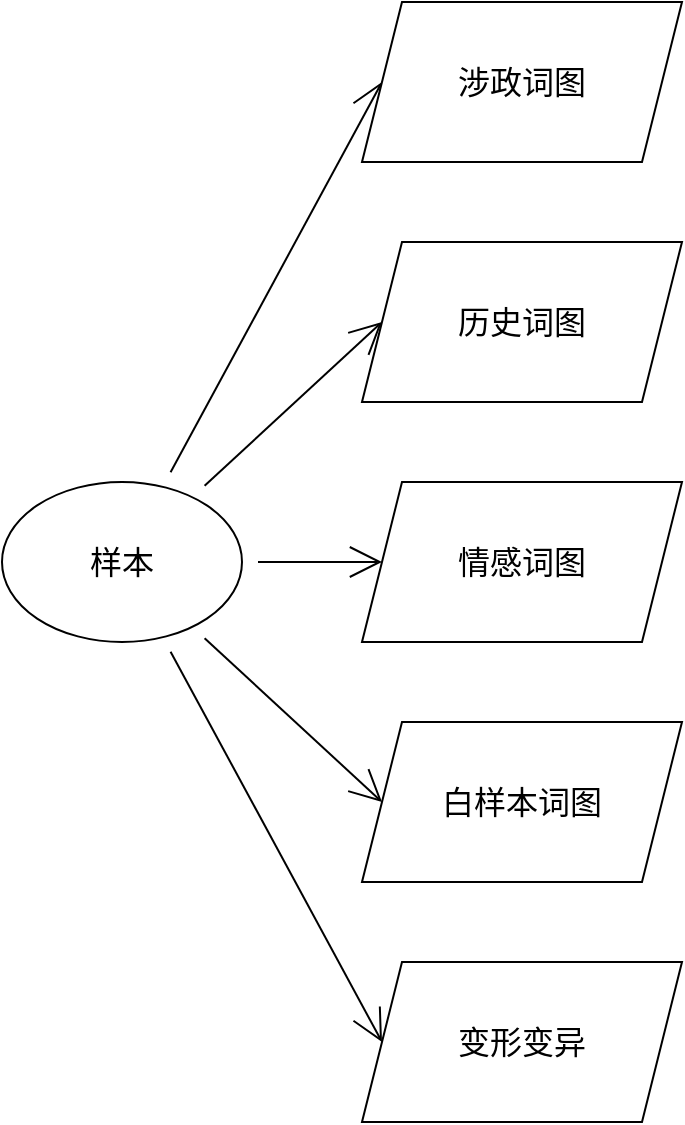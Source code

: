 <mxfile version="15.3.6" type="github">
  <diagram id="znnTw3gYSQbYOBtTtSOz" name="Page-1">
    <mxGraphModel dx="2066" dy="1129" grid="1" gridSize="10" guides="1" tooltips="1" connect="1" arrows="1" fold="1" page="1" pageScale="1" pageWidth="827" pageHeight="1169" math="0" shadow="0">
      <root>
        <mxCell id="0" />
        <mxCell id="1" parent="0" />
        <mxCell id="CnIlRDrtap7rWqAFLPK--7" style="edgeStyle=none;curved=1;rounded=0;orthogonalLoop=1;jettySize=auto;html=1;entryX=0;entryY=0.5;entryDx=0;entryDy=0;endArrow=open;startSize=14;endSize=14;sourcePerimeterSpacing=8;targetPerimeterSpacing=8;" edge="1" parent="1" source="CnIlRDrtap7rWqAFLPK--1" target="CnIlRDrtap7rWqAFLPK--2">
          <mxGeometry relative="1" as="geometry" />
        </mxCell>
        <mxCell id="CnIlRDrtap7rWqAFLPK--8" style="edgeStyle=none;curved=1;rounded=0;orthogonalLoop=1;jettySize=auto;html=1;entryX=0;entryY=0.5;entryDx=0;entryDy=0;endArrow=open;startSize=14;endSize=14;sourcePerimeterSpacing=8;targetPerimeterSpacing=8;" edge="1" parent="1" source="CnIlRDrtap7rWqAFLPK--1" target="CnIlRDrtap7rWqAFLPK--3">
          <mxGeometry relative="1" as="geometry" />
        </mxCell>
        <mxCell id="CnIlRDrtap7rWqAFLPK--9" style="edgeStyle=none;curved=1;rounded=0;orthogonalLoop=1;jettySize=auto;html=1;entryX=0;entryY=0.5;entryDx=0;entryDy=0;endArrow=open;startSize=14;endSize=14;sourcePerimeterSpacing=8;targetPerimeterSpacing=8;" edge="1" parent="1" source="CnIlRDrtap7rWqAFLPK--1" target="CnIlRDrtap7rWqAFLPK--4">
          <mxGeometry relative="1" as="geometry" />
        </mxCell>
        <mxCell id="CnIlRDrtap7rWqAFLPK--10" style="edgeStyle=none;curved=1;rounded=0;orthogonalLoop=1;jettySize=auto;html=1;entryX=0;entryY=0.5;entryDx=0;entryDy=0;endArrow=open;startSize=14;endSize=14;sourcePerimeterSpacing=8;targetPerimeterSpacing=8;" edge="1" parent="1" source="CnIlRDrtap7rWqAFLPK--1" target="CnIlRDrtap7rWqAFLPK--5">
          <mxGeometry relative="1" as="geometry" />
        </mxCell>
        <mxCell id="CnIlRDrtap7rWqAFLPK--11" style="edgeStyle=none;curved=1;rounded=0;orthogonalLoop=1;jettySize=auto;html=1;entryX=0;entryY=0.5;entryDx=0;entryDy=0;endArrow=open;startSize=14;endSize=14;sourcePerimeterSpacing=8;targetPerimeterSpacing=8;" edge="1" parent="1" source="CnIlRDrtap7rWqAFLPK--1" target="CnIlRDrtap7rWqAFLPK--6">
          <mxGeometry relative="1" as="geometry" />
        </mxCell>
        <mxCell id="CnIlRDrtap7rWqAFLPK--1" value="&lt;span style=&quot;font-size: 16px&quot;&gt;样本&lt;/span&gt;" style="ellipse;whiteSpace=wrap;html=1;hachureGap=4;pointerEvents=0;" vertex="1" parent="1">
          <mxGeometry x="50" y="480" width="120" height="80" as="geometry" />
        </mxCell>
        <mxCell id="CnIlRDrtap7rWqAFLPK--2" value="&lt;font style=&quot;font-size: 16px&quot;&gt;涉政词图&lt;/font&gt;" style="shape=parallelogram;perimeter=parallelogramPerimeter;whiteSpace=wrap;html=1;fixedSize=1;hachureGap=4;pointerEvents=0;" vertex="1" parent="1">
          <mxGeometry x="230" y="240" width="160" height="80" as="geometry" />
        </mxCell>
        <mxCell id="CnIlRDrtap7rWqAFLPK--3" value="&lt;font style=&quot;font-size: 16px&quot;&gt;历史词图&lt;/font&gt;" style="shape=parallelogram;perimeter=parallelogramPerimeter;whiteSpace=wrap;html=1;fixedSize=1;hachureGap=4;pointerEvents=0;" vertex="1" parent="1">
          <mxGeometry x="230" y="360" width="160" height="80" as="geometry" />
        </mxCell>
        <mxCell id="CnIlRDrtap7rWqAFLPK--4" value="&lt;font style=&quot;font-size: 16px&quot;&gt;情感词图&lt;/font&gt;" style="shape=parallelogram;perimeter=parallelogramPerimeter;whiteSpace=wrap;html=1;fixedSize=1;hachureGap=4;pointerEvents=0;" vertex="1" parent="1">
          <mxGeometry x="230" y="480" width="160" height="80" as="geometry" />
        </mxCell>
        <mxCell id="CnIlRDrtap7rWqAFLPK--5" value="&lt;font style=&quot;font-size: 16px&quot;&gt;白样本词图&lt;/font&gt;" style="shape=parallelogram;perimeter=parallelogramPerimeter;whiteSpace=wrap;html=1;fixedSize=1;hachureGap=4;pointerEvents=0;" vertex="1" parent="1">
          <mxGeometry x="230" y="600" width="160" height="80" as="geometry" />
        </mxCell>
        <mxCell id="CnIlRDrtap7rWqAFLPK--6" value="&lt;span style=&quot;font-size: 16px&quot;&gt;变形变异&lt;/span&gt;" style="shape=parallelogram;perimeter=parallelogramPerimeter;whiteSpace=wrap;html=1;fixedSize=1;hachureGap=4;pointerEvents=0;" vertex="1" parent="1">
          <mxGeometry x="230" y="720" width="160" height="80" as="geometry" />
        </mxCell>
      </root>
    </mxGraphModel>
  </diagram>
</mxfile>
